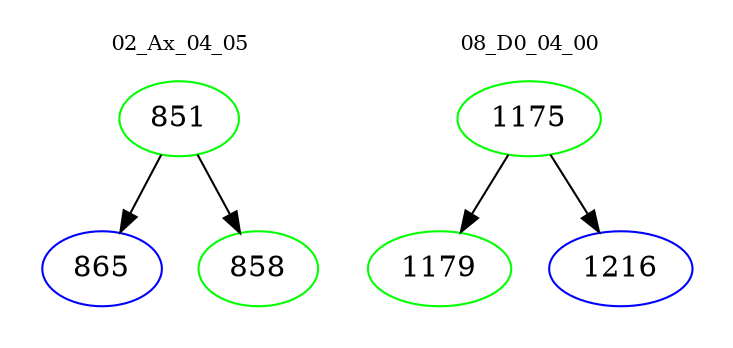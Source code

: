 digraph{
subgraph cluster_0 {
color = white
label = "02_Ax_04_05";
fontsize=10;
T0_851 [label="851", color="green"]
T0_851 -> T0_865 [color="black"]
T0_865 [label="865", color="blue"]
T0_851 -> T0_858 [color="black"]
T0_858 [label="858", color="green"]
}
subgraph cluster_1 {
color = white
label = "08_D0_04_00";
fontsize=10;
T1_1175 [label="1175", color="green"]
T1_1175 -> T1_1179 [color="black"]
T1_1179 [label="1179", color="green"]
T1_1175 -> T1_1216 [color="black"]
T1_1216 [label="1216", color="blue"]
}
}
